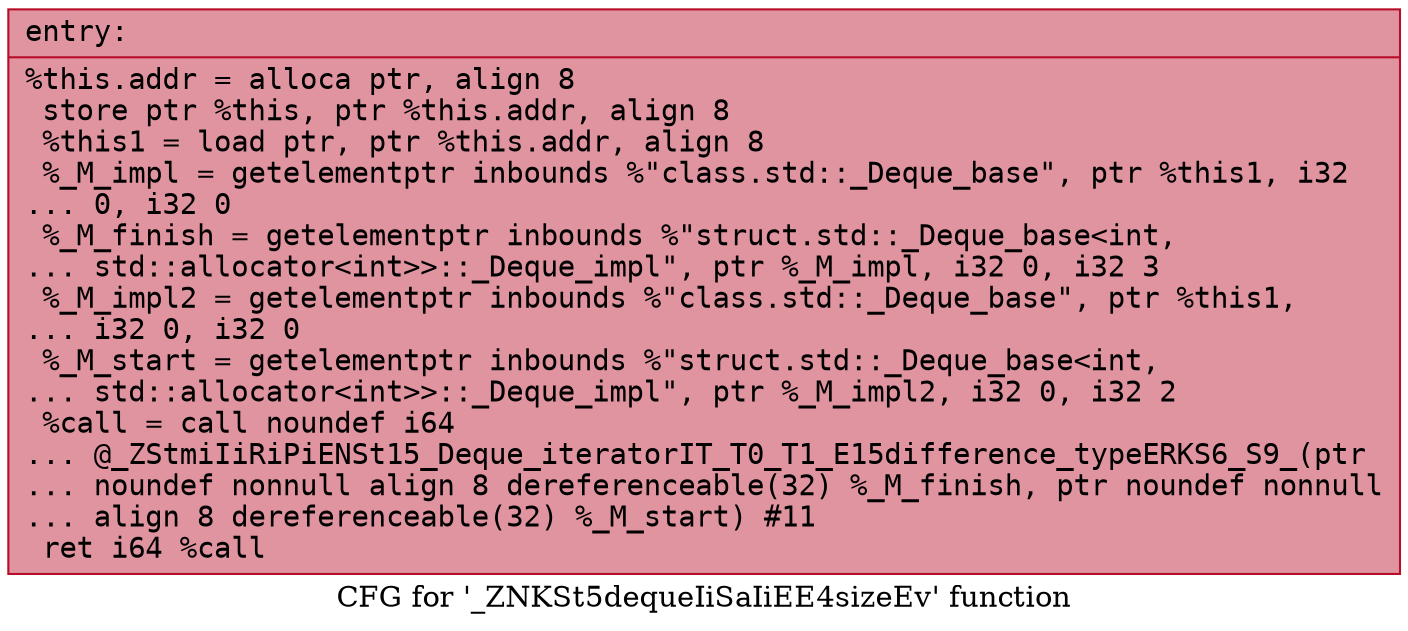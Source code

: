 digraph "CFG for '_ZNKSt5dequeIiSaIiEE4sizeEv' function" {
	label="CFG for '_ZNKSt5dequeIiSaIiEE4sizeEv' function";

	Node0x564619474d00 [shape=record,color="#b70d28ff", style=filled, fillcolor="#b70d2870" fontname="Courier",label="{entry:\l|  %this.addr = alloca ptr, align 8\l  store ptr %this, ptr %this.addr, align 8\l  %this1 = load ptr, ptr %this.addr, align 8\l  %_M_impl = getelementptr inbounds %\"class.std::_Deque_base\", ptr %this1, i32\l... 0, i32 0\l  %_M_finish = getelementptr inbounds %\"struct.std::_Deque_base\<int,\l... std::allocator\<int\>\>::_Deque_impl\", ptr %_M_impl, i32 0, i32 3\l  %_M_impl2 = getelementptr inbounds %\"class.std::_Deque_base\", ptr %this1,\l... i32 0, i32 0\l  %_M_start = getelementptr inbounds %\"struct.std::_Deque_base\<int,\l... std::allocator\<int\>\>::_Deque_impl\", ptr %_M_impl2, i32 0, i32 2\l  %call = call noundef i64\l... @_ZStmiIiRiPiENSt15_Deque_iteratorIT_T0_T1_E15difference_typeERKS6_S9_(ptr\l... noundef nonnull align 8 dereferenceable(32) %_M_finish, ptr noundef nonnull\l... align 8 dereferenceable(32) %_M_start) #11\l  ret i64 %call\l}"];
}
